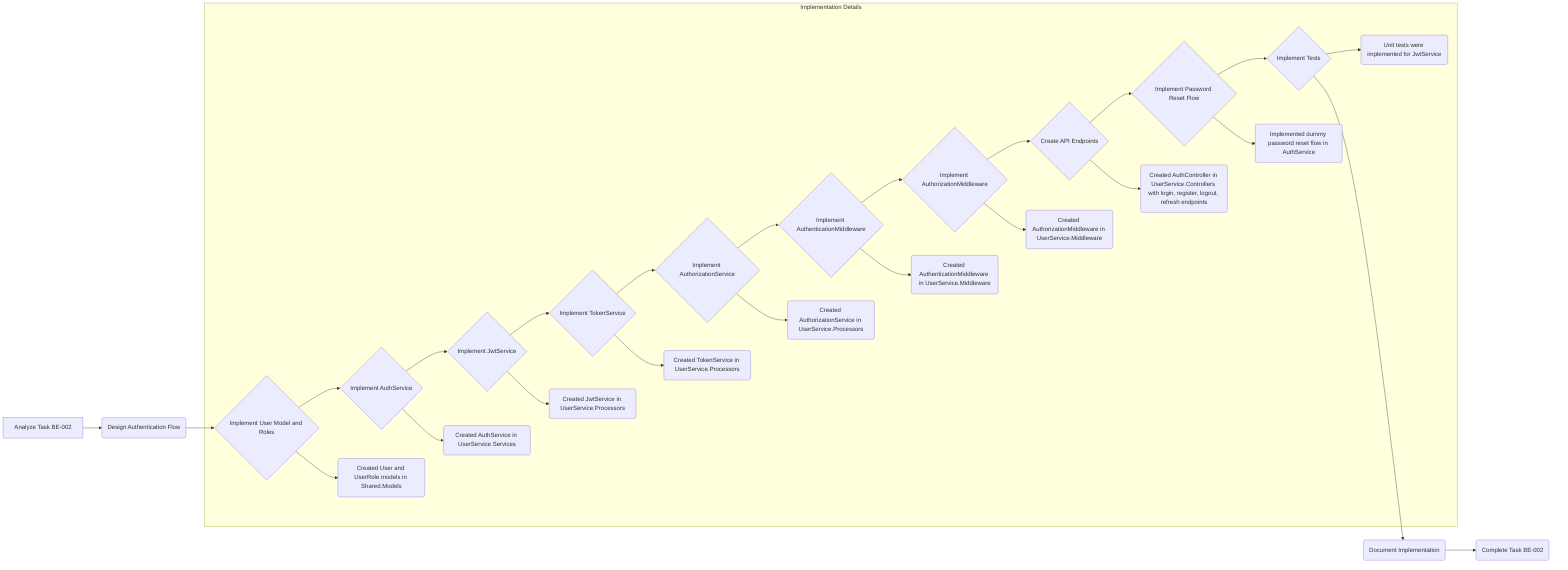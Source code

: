 graph LR
    A[Analyze Task BE-002] --> B(Design Authentication Flow);
    B --> C{Implement User Model and Roles};
    C --> D{Implement AuthService};
    D --> E{Implement JwtService};
    E --> F{Implement TokenService};
    F --> G{Implement AuthorizationService};
    G --> H{Implement AuthenticationMiddleware};
    H --> I{Implement AuthorizationMiddleware};
    I --> J{Create API Endpoints};
    J --> K{Implement Password Reset Flow};
    K --> L{Implement Tests};
    L --> M(Document Implementation);
    M --> N(Complete Task BE-002);

subgraph Implementation Details
    C --> C1(Created User and UserRole models in Shared.Models);
    D --> D1(Created AuthService in UserService.Services);
    E --> E1(Created JwtService in UserService.Processors);
    F --> F1(Created TokenService in UserService.Processors);
    G --> G1(Created AuthorizationService in UserService.Processors);
    H --> H1(Created AuthenticationMiddleware in UserService.Middleware);
    I --> I1(Created AuthorizationMiddleware in UserService.Middleware);
    J --> J1(Created AuthController in UserService.Controllers with login, register, logout, refresh endpoints);
    K --> K1(Implemented dummy password reset flow in AuthService);
	L --> L1(Unit tests were implemented for JwtService);
end